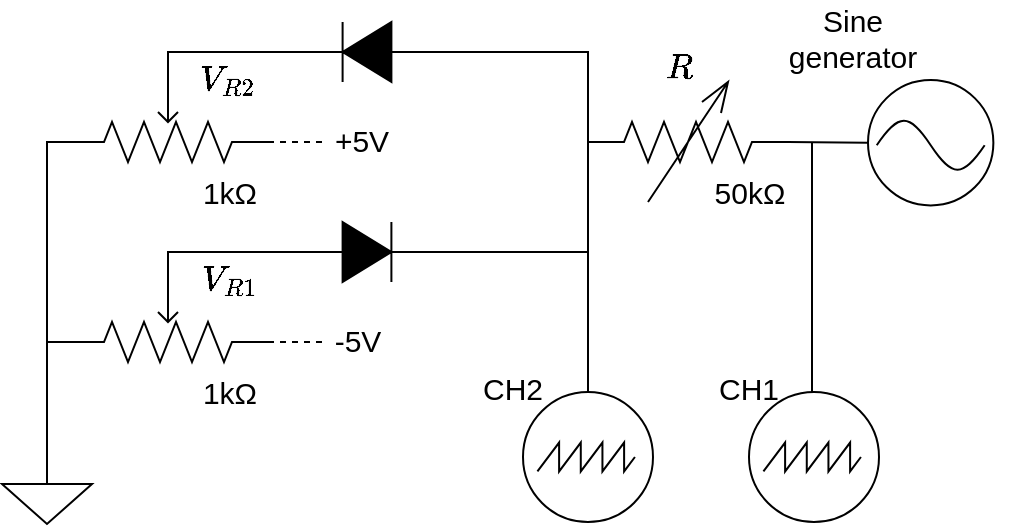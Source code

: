 <mxfile version="21.1.2" type="device">
  <diagram id="tjv56ypYF9dCwwJdmDgW" name="Pagina-1">
    <mxGraphModel dx="1149" dy="832" grid="1" gridSize="10" guides="1" tooltips="1" connect="1" arrows="1" fold="1" page="1" pageScale="1" pageWidth="827" pageHeight="1169" math="1" shadow="0">
      <root>
        <mxCell id="0" />
        <mxCell id="1" parent="0" />
        <mxCell id="77EJjU9pjrDceQ7XlRuk-24" value="&lt;font style=&quot;font-size: 15px;&quot;&gt;50kΩ&lt;/font&gt;" style="text;html=1;strokeColor=none;fillColor=none;align=center;verticalAlign=middle;whiteSpace=wrap;rounded=0;" parent="1" vertex="1">
          <mxGeometry x="581" y="260" width="60" height="30" as="geometry" />
        </mxCell>
        <mxCell id="bW4FdWCNvxmLPyXQ-o1B-4" value="" style="group" parent="1" vertex="1" connectable="0">
          <mxGeometry x="670" y="219" width="70" height="70" as="geometry" />
        </mxCell>
        <mxCell id="bW4FdWCNvxmLPyXQ-o1B-3" value="" style="ellipse;whiteSpace=wrap;html=1;aspect=fixed;" parent="bW4FdWCNvxmLPyXQ-o1B-4" vertex="1">
          <mxGeometry width="62.687" height="62.687" as="geometry" />
        </mxCell>
        <mxCell id="bW4FdWCNvxmLPyXQ-o1B-2" value="" style="pointerEvents=1;verticalLabelPosition=bottom;shadow=0;dashed=0;align=center;html=1;verticalAlign=top;shape=mxgraph.electrical.waveforms.sine_wave;" parent="bW4FdWCNvxmLPyXQ-o1B-4" vertex="1">
          <mxGeometry x="4.375" y="16.333" width="53.958" height="32.667" as="geometry" />
        </mxCell>
        <mxCell id="bW4FdWCNvxmLPyXQ-o1B-5" value="" style="perimeter=ellipsePerimeter;verticalLabelPosition=bottom;shadow=0;dashed=0;align=center;html=1;verticalAlign=top;shape=mxgraph.electrical.instruments.oscilloscope;" parent="1" vertex="1">
          <mxGeometry x="608" y="375" width="70" height="65" as="geometry" />
        </mxCell>
        <mxCell id="bW4FdWCNvxmLPyXQ-o1B-6" value="&lt;font style=&quot;font-size: 15px;&quot;&gt;CH1&lt;/font&gt;" style="text;html=1;strokeColor=none;fillColor=none;align=center;verticalAlign=middle;whiteSpace=wrap;rounded=0;" parent="1" vertex="1">
          <mxGeometry x="578" y="355" width="65" height="35" as="geometry" />
        </mxCell>
        <mxCell id="bW4FdWCNvxmLPyXQ-o1B-13" value="" style="pointerEvents=1;verticalLabelPosition=bottom;shadow=0;dashed=0;align=center;html=1;verticalAlign=top;shape=mxgraph.electrical.resistors.potentiometer_2;rotation=-180;" parent="1" vertex="1">
          <mxGeometry x="270" y="220" width="100" height="40" as="geometry" />
        </mxCell>
        <mxCell id="bW4FdWCNvxmLPyXQ-o1B-14" value="&lt;font style=&quot;font-size: 15px;&quot;&gt;1kΩ&lt;/font&gt;" style="text;html=1;strokeColor=none;fillColor=none;align=center;verticalAlign=middle;whiteSpace=wrap;rounded=0;" parent="1" vertex="1">
          <mxGeometry x="321" y="260" width="60" height="30" as="geometry" />
        </mxCell>
        <mxCell id="bW4FdWCNvxmLPyXQ-o1B-16" value="" style="pointerEvents=1;fillColor=strokeColor;verticalLabelPosition=bottom;shadow=0;dashed=0;align=center;html=1;verticalAlign=top;shape=mxgraph.electrical.diodes.diode;rotation=-180;" parent="1" vertex="1">
          <mxGeometry x="389" y="190" width="61" height="30" as="geometry" />
        </mxCell>
        <mxCell id="bW4FdWCNvxmLPyXQ-o1B-17" value="" style="endArrow=none;html=1;rounded=0;entryX=0.5;entryY=1;entryDx=0;entryDy=0;entryPerimeter=0;exitX=1;exitY=0.5;exitDx=0;exitDy=0;exitPerimeter=0;edgeStyle=orthogonalEdgeStyle;" parent="1" source="bW4FdWCNvxmLPyXQ-o1B-16" target="bW4FdWCNvxmLPyXQ-o1B-13" edge="1">
          <mxGeometry width="50" height="50" relative="1" as="geometry">
            <mxPoint x="120" y="290" as="sourcePoint" />
            <mxPoint x="170" y="240" as="targetPoint" />
          </mxGeometry>
        </mxCell>
        <mxCell id="bW4FdWCNvxmLPyXQ-o1B-18" value="" style="pointerEvents=1;verticalLabelPosition=bottom;shadow=0;dashed=0;align=center;html=1;verticalAlign=top;shape=mxgraph.electrical.resistors.potentiometer_2;rotation=-180;" parent="1" vertex="1">
          <mxGeometry x="270" y="320" width="100" height="40" as="geometry" />
        </mxCell>
        <mxCell id="bW4FdWCNvxmLPyXQ-o1B-19" value="&lt;font style=&quot;font-size: 15px;&quot;&gt;1kΩ&lt;/font&gt;" style="text;html=1;strokeColor=none;fillColor=none;align=center;verticalAlign=middle;whiteSpace=wrap;rounded=0;" parent="1" vertex="1">
          <mxGeometry x="321" y="360" width="60" height="30" as="geometry" />
        </mxCell>
        <mxCell id="bW4FdWCNvxmLPyXQ-o1B-20" value="" style="pointerEvents=1;fillColor=strokeColor;verticalLabelPosition=bottom;shadow=0;dashed=0;align=center;html=1;verticalAlign=top;shape=mxgraph.electrical.diodes.diode;rotation=0;" parent="1" vertex="1">
          <mxGeometry x="389" y="290" width="61" height="30" as="geometry" />
        </mxCell>
        <mxCell id="bW4FdWCNvxmLPyXQ-o1B-21" value="" style="endArrow=none;html=1;rounded=0;entryX=0.5;entryY=1;entryDx=0;entryDy=0;entryPerimeter=0;edgeStyle=orthogonalEdgeStyle;exitX=0;exitY=0.5;exitDx=0;exitDy=0;exitPerimeter=0;" parent="1" source="bW4FdWCNvxmLPyXQ-o1B-20" target="bW4FdWCNvxmLPyXQ-o1B-18" edge="1">
          <mxGeometry width="50" height="50" relative="1" as="geometry">
            <mxPoint x="460" y="310" as="sourcePoint" />
            <mxPoint x="170" y="340" as="targetPoint" />
          </mxGeometry>
        </mxCell>
        <mxCell id="bW4FdWCNvxmLPyXQ-o1B-22" value="" style="pointerEvents=1;verticalLabelPosition=bottom;shadow=0;dashed=0;align=center;html=1;verticalAlign=top;shape=mxgraph.electrical.signal_sources.signal_ground;" parent="1" vertex="1">
          <mxGeometry x="237" y="411" width="45" height="30" as="geometry" />
        </mxCell>
        <mxCell id="bW4FdWCNvxmLPyXQ-o1B-23" value="" style="endArrow=none;html=1;rounded=0;exitX=0.5;exitY=0;exitDx=0;exitDy=0;exitPerimeter=0;entryX=1;entryY=0.25;entryDx=0;entryDy=0;entryPerimeter=0;edgeStyle=orthogonalEdgeStyle;" parent="1" source="bW4FdWCNvxmLPyXQ-o1B-22" target="bW4FdWCNvxmLPyXQ-o1B-13" edge="1">
          <mxGeometry width="50" height="50" relative="1" as="geometry">
            <mxPoint x="270" y="280" as="sourcePoint" />
            <mxPoint x="262" y="190" as="targetPoint" />
          </mxGeometry>
        </mxCell>
        <mxCell id="bW4FdWCNvxmLPyXQ-o1B-24" value="" style="endArrow=none;html=1;rounded=0;" parent="1" edge="1">
          <mxGeometry width="50" height="50" relative="1" as="geometry">
            <mxPoint x="260" y="350" as="sourcePoint" />
            <mxPoint x="280" y="350" as="targetPoint" />
          </mxGeometry>
        </mxCell>
        <mxCell id="bW4FdWCNvxmLPyXQ-o1B-25" value="" style="endArrow=none;dashed=1;html=1;rounded=0;exitX=0;exitY=0.25;exitDx=0;exitDy=0;exitPerimeter=0;" parent="1" source="bW4FdWCNvxmLPyXQ-o1B-13" edge="1">
          <mxGeometry width="50" height="50" relative="1" as="geometry">
            <mxPoint x="390" y="300" as="sourcePoint" />
            <mxPoint x="400" y="250" as="targetPoint" />
          </mxGeometry>
        </mxCell>
        <mxCell id="bW4FdWCNvxmLPyXQ-o1B-26" value="" style="endArrow=none;dashed=1;html=1;rounded=0;exitX=0;exitY=0.25;exitDx=0;exitDy=0;exitPerimeter=0;" parent="1" edge="1">
          <mxGeometry width="50" height="50" relative="1" as="geometry">
            <mxPoint x="370" y="350" as="sourcePoint" />
            <mxPoint x="400" y="350" as="targetPoint" />
          </mxGeometry>
        </mxCell>
        <mxCell id="bW4FdWCNvxmLPyXQ-o1B-27" value="&lt;font style=&quot;font-size: 15px;&quot;&gt;+5V&lt;/font&gt;" style="text;html=1;strokeColor=none;fillColor=none;align=center;verticalAlign=middle;whiteSpace=wrap;rounded=0;" parent="1" vertex="1">
          <mxGeometry x="387" y="234" width="60" height="30" as="geometry" />
        </mxCell>
        <mxCell id="bW4FdWCNvxmLPyXQ-o1B-28" value="&lt;font style=&quot;font-size: 15px;&quot;&gt;-5V&lt;/font&gt;" style="text;html=1;strokeColor=none;fillColor=none;align=center;verticalAlign=middle;whiteSpace=wrap;rounded=0;" parent="1" vertex="1">
          <mxGeometry x="385" y="334" width="60" height="30" as="geometry" />
        </mxCell>
        <mxCell id="bW4FdWCNvxmLPyXQ-o1B-29" value="" style="perimeter=ellipsePerimeter;verticalLabelPosition=bottom;shadow=0;dashed=0;align=center;html=1;verticalAlign=top;shape=mxgraph.electrical.instruments.oscilloscope;" parent="1" vertex="1">
          <mxGeometry x="495" y="375" width="70" height="65" as="geometry" />
        </mxCell>
        <mxCell id="bW4FdWCNvxmLPyXQ-o1B-30" value="&lt;font style=&quot;font-size: 15px;&quot;&gt;CH2&lt;/font&gt;" style="text;html=1;strokeColor=none;fillColor=none;align=center;verticalAlign=middle;whiteSpace=wrap;rounded=0;" parent="1" vertex="1">
          <mxGeometry x="460" y="355" width="65" height="35" as="geometry" />
        </mxCell>
        <mxCell id="bW4FdWCNvxmLPyXQ-o1B-31" value="&lt;font style=&quot;font-size: 15px;&quot;&gt;Sine generator&lt;/font&gt;" style="text;html=1;strokeColor=none;fillColor=none;align=center;verticalAlign=middle;whiteSpace=wrap;rounded=0;" parent="1" vertex="1">
          <mxGeometry x="630" y="180" width="65" height="35" as="geometry" />
        </mxCell>
        <mxCell id="bW4FdWCNvxmLPyXQ-o1B-32" value="" style="endArrow=none;html=1;rounded=0;exitX=0;exitY=0.5;exitDx=0;exitDy=0;exitPerimeter=0;entryX=0.5;entryY=0;entryDx=0;entryDy=0;entryPerimeter=0;edgeStyle=orthogonalEdgeStyle;" parent="1" source="bW4FdWCNvxmLPyXQ-o1B-16" target="bW4FdWCNvxmLPyXQ-o1B-29" edge="1">
          <mxGeometry width="50" height="50" relative="1" as="geometry">
            <mxPoint x="490" y="150" as="sourcePoint" />
            <mxPoint x="540" y="100" as="targetPoint" />
          </mxGeometry>
        </mxCell>
        <mxCell id="bW4FdWCNvxmLPyXQ-o1B-33" value="" style="endArrow=none;html=1;rounded=0;exitX=1;exitY=0.5;exitDx=0;exitDy=0;exitPerimeter=0;" parent="1" source="bW4FdWCNvxmLPyXQ-o1B-20" edge="1">
          <mxGeometry width="50" height="50" relative="1" as="geometry">
            <mxPoint x="690" y="210" as="sourcePoint" />
            <mxPoint x="530" y="305" as="targetPoint" />
          </mxGeometry>
        </mxCell>
        <mxCell id="bW4FdWCNvxmLPyXQ-o1B-36" value="" style="endArrow=none;html=1;rounded=0;entryX=0;entryY=0.5;entryDx=0;entryDy=0;exitX=0;exitY=0.25;exitDx=0;exitDy=0;exitPerimeter=0;" parent="1" target="bW4FdWCNvxmLPyXQ-o1B-3" edge="1">
          <mxGeometry width="50" height="50" relative="1" as="geometry">
            <mxPoint x="630.0" y="250.0" as="sourcePoint" />
            <mxPoint x="680" y="220" as="targetPoint" />
          </mxGeometry>
        </mxCell>
        <mxCell id="bW4FdWCNvxmLPyXQ-o1B-37" value="" style="endArrow=none;html=1;rounded=0;exitX=0.5;exitY=0;exitDx=0;exitDy=0;exitPerimeter=0;" parent="1" edge="1">
          <mxGeometry width="50" height="50" relative="1" as="geometry">
            <mxPoint x="642" y="375" as="sourcePoint" />
            <mxPoint x="642" y="250" as="targetPoint" />
          </mxGeometry>
        </mxCell>
        <mxCell id="bW4FdWCNvxmLPyXQ-o1B-38" value="" style="pointerEvents=1;verticalLabelPosition=bottom;shadow=0;dashed=0;align=center;html=1;verticalAlign=top;shape=mxgraph.electrical.resistors.variable_resistor_2;" parent="1" vertex="1">
          <mxGeometry x="530" y="220" width="100" height="60" as="geometry" />
        </mxCell>
        <mxCell id="6TmxcVCX_cWFww6iyK1q-1" value="&lt;span style=&quot;font-size: 15px;&quot;&gt;$$R$$&lt;br&gt;&lt;/span&gt;" style="text;html=1;strokeColor=none;fillColor=none;align=center;verticalAlign=middle;whiteSpace=wrap;rounded=0;" vertex="1" parent="1">
          <mxGeometry x="543" y="204" width="65" height="35" as="geometry" />
        </mxCell>
        <mxCell id="6TmxcVCX_cWFww6iyK1q-3" value="&lt;font style=&quot;font-size: 15px;&quot;&gt;$$V_{R1}$$&lt;/font&gt;" style="text;html=1;strokeColor=none;fillColor=none;align=center;verticalAlign=middle;whiteSpace=wrap;rounded=0;" vertex="1" parent="1">
          <mxGeometry x="321" y="304" width="60" height="30" as="geometry" />
        </mxCell>
        <mxCell id="6TmxcVCX_cWFww6iyK1q-6" value="&lt;font style=&quot;font-size: 15px;&quot;&gt;$$V_{R2}$$&lt;/font&gt;" style="text;html=1;strokeColor=none;fillColor=none;align=center;verticalAlign=middle;whiteSpace=wrap;rounded=0;" vertex="1" parent="1">
          <mxGeometry x="320" y="204" width="60" height="30" as="geometry" />
        </mxCell>
      </root>
    </mxGraphModel>
  </diagram>
</mxfile>
